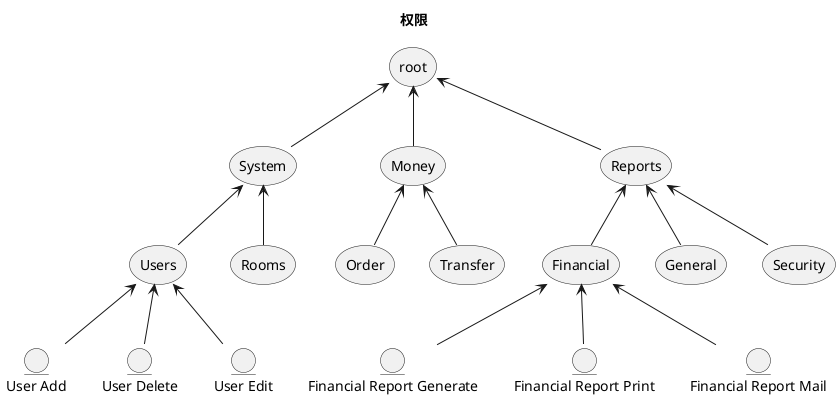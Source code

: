 @startuml

title 权限

storage root
storage Money

storage System
storage Reports
storage Users

entity "User Add" as addUser
entity "User Delete" as delUser
entity "User Edit" as editUser

addUser -u-> Users
delUser -u-> Users
editUser -u-> Users


storage Financial
storage General
storage Security

Financial -u-> Reports
General -u-> Reports
Security -u-> Reports


entity "Financial Report Generate" as createFinancialReport
entity "Financial Report Print" as printFinancialReport
entity "Financial Report Mail" as mailFinancialReport

createFinancialReport -u-> Financial
printFinancialReport -u-> Financial
mailFinancialReport -u-> Financial


storage Order
storage Transfer
storage Rooms

Order -u-> Money
Transfer -u-> Money


Rooms -u-> System
Users -u-> System


System -u-> root
Money -u-> root
Reports -u-> root






@enduml
